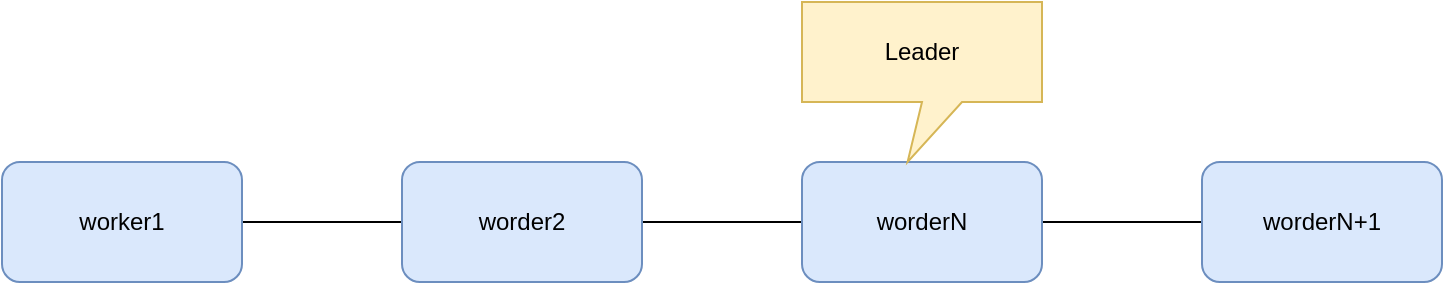 <mxfile version="10.6.2" type="device"><diagram id="kNva9z-KpxV57lwAQkEe" name="Page-1"><mxGraphModel dx="762" dy="536" grid="1" gridSize="10" guides="1" tooltips="1" connect="1" arrows="1" fold="1" page="1" pageScale="1" pageWidth="827" pageHeight="1169" math="0" shadow="0"><root><mxCell id="0"/><mxCell id="1" parent="0"/><mxCell id="yl5yDOJToImg_b1JTAHN-3" value="" style="edgeStyle=orthogonalEdgeStyle;rounded=0;orthogonalLoop=1;jettySize=auto;html=1;endArrow=none;endFill=0;" edge="1" parent="1" source="yl5yDOJToImg_b1JTAHN-1" target="yl5yDOJToImg_b1JTAHN-2"><mxGeometry relative="1" as="geometry"/></mxCell><mxCell id="yl5yDOJToImg_b1JTAHN-5" value="" style="edgeStyle=orthogonalEdgeStyle;rounded=0;orthogonalLoop=1;jettySize=auto;html=1;endArrow=none;endFill=0;" edge="1" parent="1" source="yl5yDOJToImg_b1JTAHN-1" target="yl5yDOJToImg_b1JTAHN-4"><mxGeometry relative="1" as="geometry"/></mxCell><mxCell id="yl5yDOJToImg_b1JTAHN-1" value="worder2" style="rounded=1;whiteSpace=wrap;html=1;fillColor=#dae8fc;strokeColor=#6c8ebf;" vertex="1" parent="1"><mxGeometry x="293" y="160" width="120" height="60" as="geometry"/></mxCell><mxCell id="yl5yDOJToImg_b1JTAHN-4" value="worker1" style="rounded=1;whiteSpace=wrap;html=1;fillColor=#dae8fc;strokeColor=#6c8ebf;" vertex="1" parent="1"><mxGeometry x="93" y="160" width="120" height="60" as="geometry"/></mxCell><mxCell id="yl5yDOJToImg_b1JTAHN-7" value="" style="edgeStyle=orthogonalEdgeStyle;rounded=0;orthogonalLoop=1;jettySize=auto;html=1;endArrow=none;endFill=0;" edge="1" parent="1" source="yl5yDOJToImg_b1JTAHN-2" target="yl5yDOJToImg_b1JTAHN-6"><mxGeometry relative="1" as="geometry"/></mxCell><mxCell id="yl5yDOJToImg_b1JTAHN-2" value="worderN" style="rounded=1;whiteSpace=wrap;html=1;fillColor=#dae8fc;strokeColor=#6c8ebf;" vertex="1" parent="1"><mxGeometry x="493" y="160" width="120" height="60" as="geometry"/></mxCell><mxCell id="yl5yDOJToImg_b1JTAHN-6" value="worderN+1" style="rounded=1;whiteSpace=wrap;html=1;fillColor=#dae8fc;strokeColor=#6c8ebf;" vertex="1" parent="1"><mxGeometry x="693" y="160" width="120" height="60" as="geometry"/></mxCell><mxCell id="yl5yDOJToImg_b1JTAHN-8" value="Leader" style="shape=callout;whiteSpace=wrap;html=1;perimeter=calloutPerimeter;position2=0.44;fillColor=#fff2cc;strokeColor=#d6b656;" vertex="1" parent="1"><mxGeometry x="493" y="80" width="120" height="80" as="geometry"/></mxCell></root></mxGraphModel></diagram></mxfile>